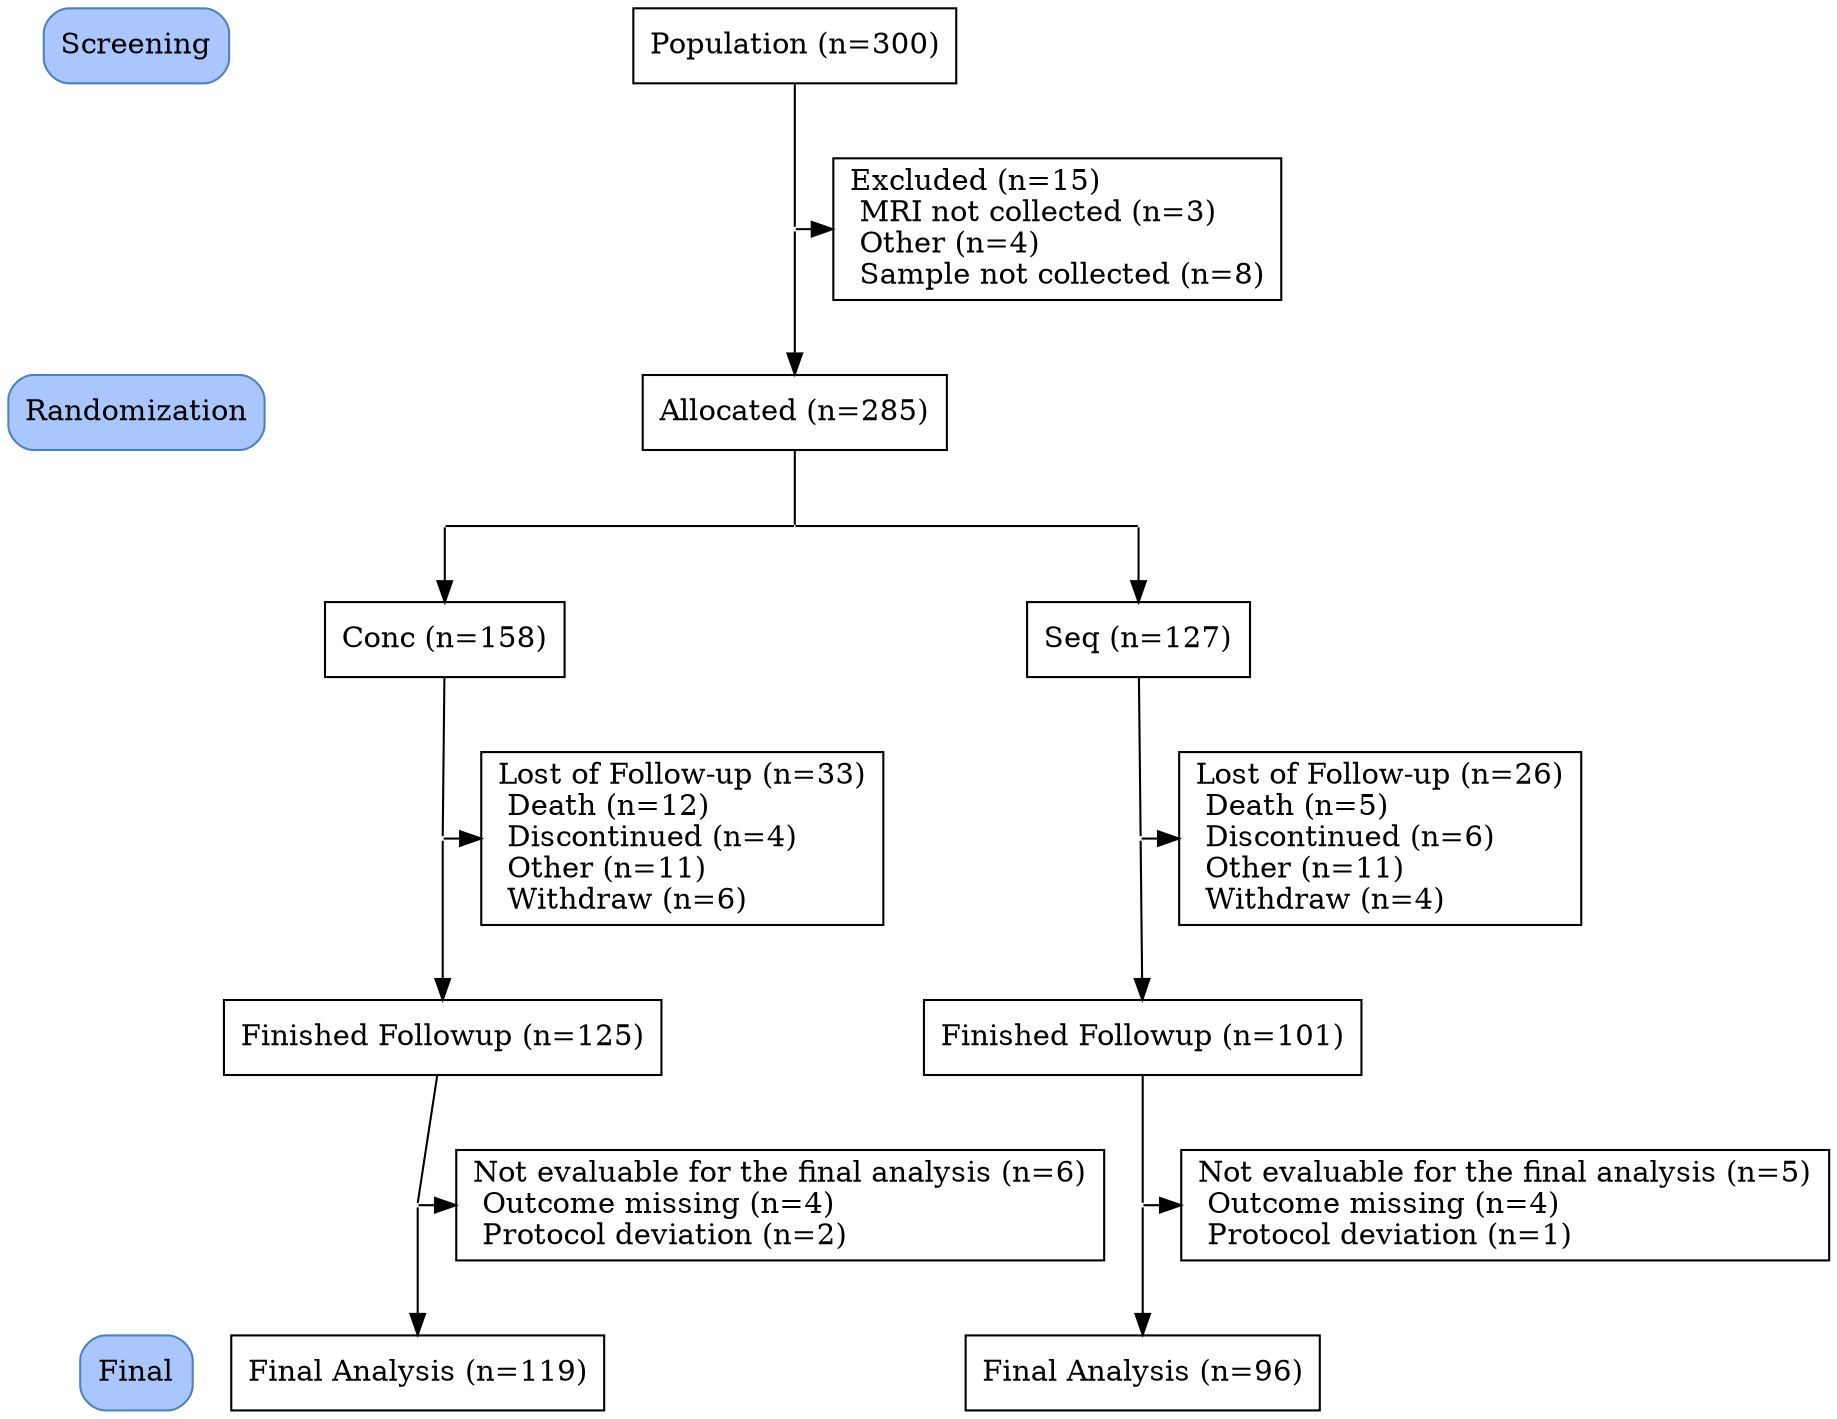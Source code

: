 digraph consort_diagram {
  graph [layout = dot]

node [shape = rectangle, style = "rounded,filled", fillcolor = "#A9C7FD" color = "#4F81BD"]
label14 [label = "Screening"]
label15 [label = "Randomization"]
label16 [label = "Final"]


edge[style=invis];
label14 -> label15 -> label16;


# node definitions with substituted label text
  node [shape = rectangle, fillcolor = Biege, style="", fillcolor = "", color = ""]

node1 [label = "Population (n=300)"]
node2 [label = "Excluded (n=15)\l MRI not collected (n=3)\l Other (n=4)\l Sample not collected (n=8)\l"]
node3 [label = "Allocated (n=285)"]
node4 [label = "Conc (n=158)"]
node5 [label = "Seq (n=127)"]
node6 [label = "Lost of Follow-up (n=33)\l Death (n=12)\l Discontinued (n=4)\l Other (n=11)\l Withdraw (n=6)\l"]
node7 [label = "Lost of Follow-up (n=26)\l Death (n=5)\l Discontinued (n=6)\l Other (n=11)\l Withdraw (n=4)\l"]
node8 [label = "Finished Followup (n=125)"]
node9 [label = "Finished Followup (n=101)"]
node10 [label = "Not evaluable for the final analysis (n=6)\l Outcome missing (n=4)\l Protocol deviation (n=2)\l"]
node11 [label = "Not evaluable for the final analysis (n=5)\l Outcome missing (n=4)\l Protocol deviation (n=1)\l"]
node12 [label = "Final Analysis (n=119)"]
node13 [label = "Final Analysis (n=96)"]


## Invisible point node for joints

node [shape = point, width = 0, style=invis]

P1 P2 P3 P4 P5 P6 P7 P8

subgraph {
  rank = same; rankdir = LR; label14;  node1;
  }
subgraph {
  rank = same; rankdir = LR; P1; node2;
  }
subgraph {
  rank = same; rankdir = LR; P2; P3; P4;
  }
subgraph {
  rank = same; rankdir = LR; node4; node5;
  }
subgraph {
  rank = same; rankdir = LR; P5; node6;
  }
subgraph {
  rank = same; rankdir = LR; node8; node9;
  }
subgraph {
  rank = same; rankdir = LR; node6; node7;
  }
subgraph {
  rank = same; rankdir = LR; P6; node7;
  }
subgraph {
  rank = same; rankdir = LR; P7; node10;
  }
subgraph {
  rank = same; rankdir = LR; label16;  node12; node13;
  }
subgraph {
  rank = same; rankdir = LR; node10; node11;
  }
subgraph {
  rank = same; rankdir = LR; P8; node11;
  }
subgraph {
  rank = same; rankdir = LR; label15; node3;
  }

edge[style=""];

node1 -> P1 [arrowhead = none];
P1 -> node2;
P1 -> node3;
node3 -> P3 [arrowhead = none];
P2 -> node4;
P4 -> node5;
P2 -> P3 -> P4 [arrowhead = none, minlen = 9.5];
node4 -> P5 [arrowhead = none];
P5 -> node6;
P5 -> node8;
node5 -> P6 [arrowhead = none];
P6 -> node7;
P6 -> node9;
node8 -> P7 [arrowhead = none];
P7 -> node10;
P7 -> node12;
node9 -> P8 [arrowhead = none];
P8 -> node11;
P8 -> node13;


}
